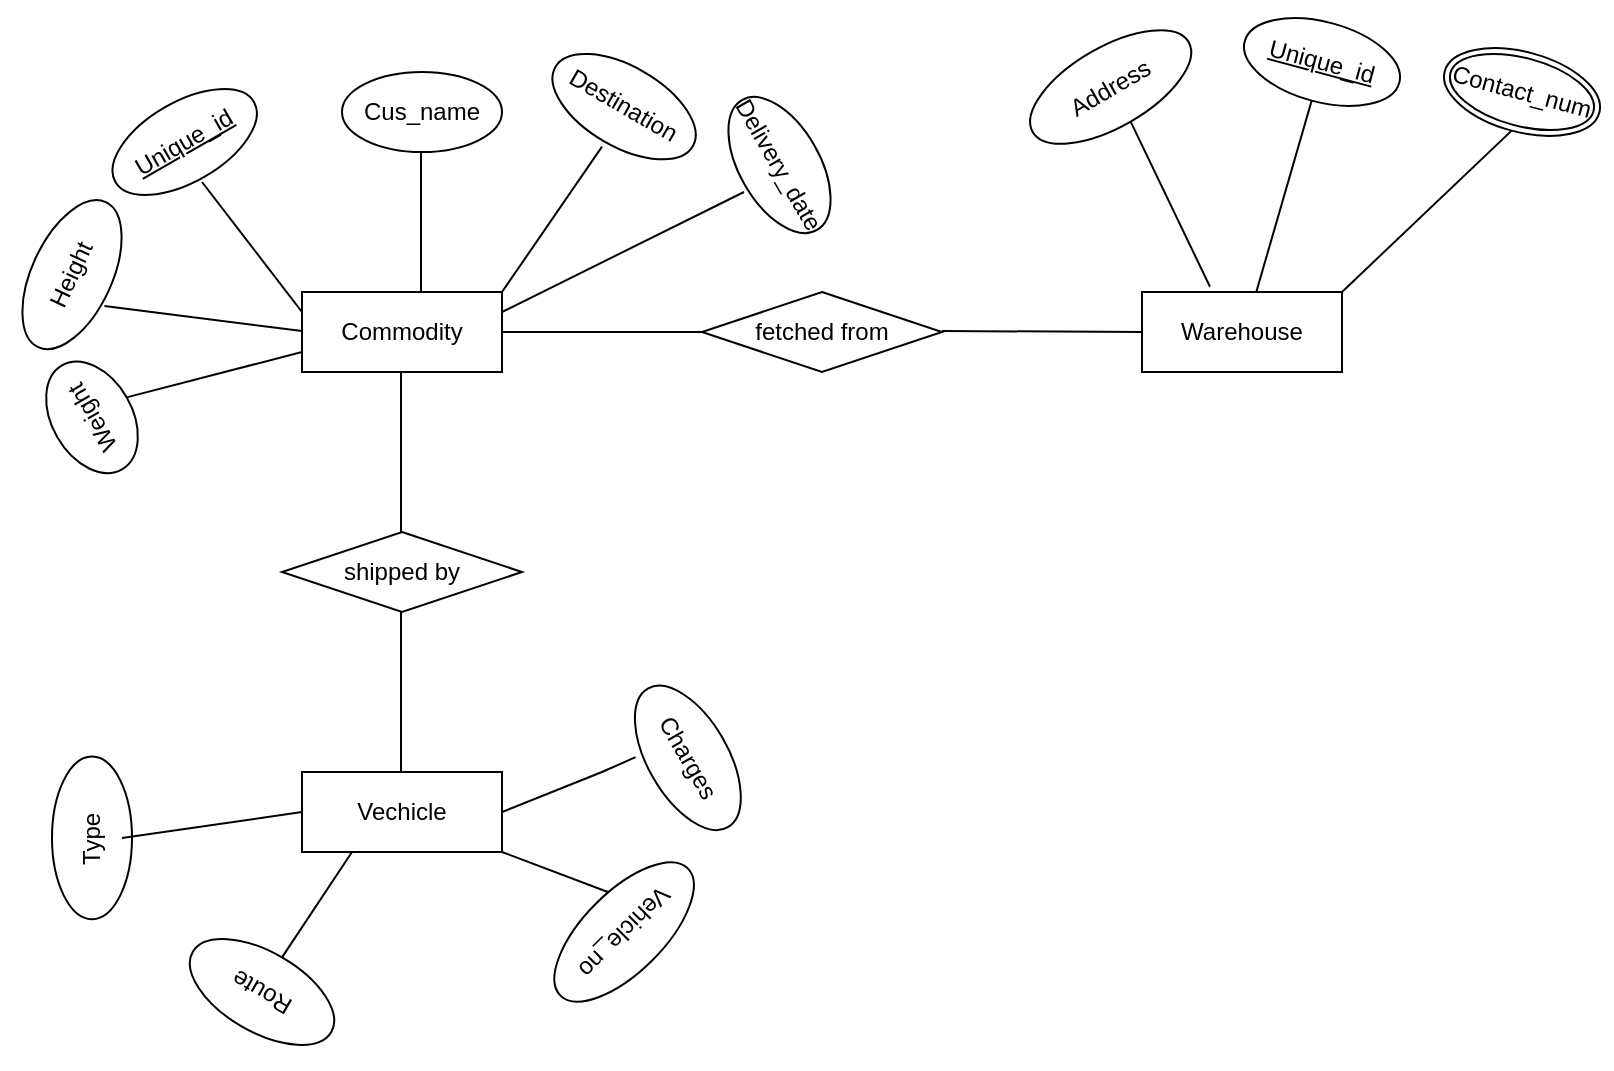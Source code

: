 <mxfile version="16.5.6" type="github">
  <diagram id="iHON5WT4dPEAm0Z7nhtU" name="Page-1">
    <mxGraphModel dx="1038" dy="539" grid="1" gridSize="10" guides="1" tooltips="1" connect="1" arrows="1" fold="1" page="1" pageScale="1" pageWidth="850" pageHeight="1100" math="0" shadow="0">
      <root>
        <mxCell id="0" />
        <mxCell id="1" parent="0" />
        <mxCell id="KzEzhrgIC2hYX9I4tOmi-1" value="Commodity" style="whiteSpace=wrap;html=1;align=center;" vertex="1" parent="1">
          <mxGeometry x="180" y="160" width="100" height="40" as="geometry" />
        </mxCell>
        <mxCell id="KzEzhrgIC2hYX9I4tOmi-2" value="fetched from" style="shape=rhombus;perimeter=rhombusPerimeter;whiteSpace=wrap;html=1;align=center;" vertex="1" parent="1">
          <mxGeometry x="380" y="160" width="120" height="40" as="geometry" />
        </mxCell>
        <mxCell id="KzEzhrgIC2hYX9I4tOmi-3" value="Warehouse" style="whiteSpace=wrap;html=1;align=center;" vertex="1" parent="1">
          <mxGeometry x="600" y="160" width="100" height="40" as="geometry" />
        </mxCell>
        <mxCell id="KzEzhrgIC2hYX9I4tOmi-4" value="shipped by" style="shape=rhombus;perimeter=rhombusPerimeter;whiteSpace=wrap;html=1;align=center;" vertex="1" parent="1">
          <mxGeometry x="170" y="280" width="120" height="40" as="geometry" />
        </mxCell>
        <mxCell id="KzEzhrgIC2hYX9I4tOmi-5" value="Vechicle" style="whiteSpace=wrap;html=1;align=center;" vertex="1" parent="1">
          <mxGeometry x="180" y="400" width="100" height="40" as="geometry" />
        </mxCell>
        <mxCell id="KzEzhrgIC2hYX9I4tOmi-6" value="Unique_id" style="ellipse;whiteSpace=wrap;html=1;align=center;fontStyle=4;rotation=-30;" vertex="1" parent="1">
          <mxGeometry x="81.34" y="65" width="80" height="40" as="geometry" />
        </mxCell>
        <mxCell id="KzEzhrgIC2hYX9I4tOmi-10" value="Cus_name" style="ellipse;whiteSpace=wrap;html=1;align=center;" vertex="1" parent="1">
          <mxGeometry x="200" y="50" width="80" height="40" as="geometry" />
        </mxCell>
        <mxCell id="KzEzhrgIC2hYX9I4tOmi-11" value="" style="endArrow=none;html=1;rounded=0;" edge="1" parent="1">
          <mxGeometry relative="1" as="geometry">
            <mxPoint x="280" y="180" as="sourcePoint" />
            <mxPoint x="380" y="180" as="targetPoint" />
          </mxGeometry>
        </mxCell>
        <mxCell id="KzEzhrgIC2hYX9I4tOmi-13" value="" style="endArrow=none;html=1;rounded=0;" edge="1" parent="1">
          <mxGeometry relative="1" as="geometry">
            <mxPoint x="500" y="179.5" as="sourcePoint" />
            <mxPoint x="600" y="180" as="targetPoint" />
          </mxGeometry>
        </mxCell>
        <mxCell id="KzEzhrgIC2hYX9I4tOmi-18" value="" style="endArrow=none;html=1;rounded=0;entryX=0.495;entryY=1;entryDx=0;entryDy=0;entryPerimeter=0;" edge="1" parent="1" target="KzEzhrgIC2hYX9I4tOmi-1">
          <mxGeometry relative="1" as="geometry">
            <mxPoint x="229.5" y="280" as="sourcePoint" />
            <mxPoint x="229.5" y="210" as="targetPoint" />
            <Array as="points">
              <mxPoint x="229.5" y="250" />
            </Array>
          </mxGeometry>
        </mxCell>
        <mxCell id="KzEzhrgIC2hYX9I4tOmi-19" value="" style="endArrow=none;html=1;rounded=0;" edge="1" parent="1">
          <mxGeometry relative="1" as="geometry">
            <mxPoint x="229.5" y="320" as="sourcePoint" />
            <mxPoint x="229.5" y="400" as="targetPoint" />
          </mxGeometry>
        </mxCell>
        <mxCell id="KzEzhrgIC2hYX9I4tOmi-20" value="" style="endArrow=none;html=1;rounded=0;entryX=0;entryY=0.25;entryDx=0;entryDy=0;" edge="1" parent="1" target="KzEzhrgIC2hYX9I4tOmi-1">
          <mxGeometry relative="1" as="geometry">
            <mxPoint x="130" y="105" as="sourcePoint" />
            <mxPoint x="180" y="155" as="targetPoint" />
          </mxGeometry>
        </mxCell>
        <mxCell id="KzEzhrgIC2hYX9I4tOmi-21" value="" style="endArrow=none;html=1;rounded=0;" edge="1" parent="1">
          <mxGeometry relative="1" as="geometry">
            <mxPoint x="239.5" y="90" as="sourcePoint" />
            <mxPoint x="239.5" y="160" as="targetPoint" />
          </mxGeometry>
        </mxCell>
        <mxCell id="KzEzhrgIC2hYX9I4tOmi-22" value="Contact_num" style="ellipse;shape=doubleEllipse;margin=3;whiteSpace=wrap;html=1;align=center;direction=west;rotation=15;" vertex="1" parent="1">
          <mxGeometry x="750" y="40" width="80" height="40" as="geometry" />
        </mxCell>
        <mxCell id="KzEzhrgIC2hYX9I4tOmi-23" value="" style="endArrow=none;html=1;rounded=0;entryX=0.5;entryY=0;entryDx=0;entryDy=0;exitX=1;exitY=0;exitDx=0;exitDy=0;" edge="1" parent="1" source="KzEzhrgIC2hYX9I4tOmi-3" target="KzEzhrgIC2hYX9I4tOmi-22">
          <mxGeometry relative="1" as="geometry">
            <mxPoint x="269" y="156" as="sourcePoint" />
            <mxPoint x="360" y="100" as="targetPoint" />
          </mxGeometry>
        </mxCell>
        <mxCell id="KzEzhrgIC2hYX9I4tOmi-25" value="Destination" style="ellipse;whiteSpace=wrap;html=1;align=center;rotation=30;" vertex="1" parent="1">
          <mxGeometry x="301.38" y="47.33" width="79.33" height="40" as="geometry" />
        </mxCell>
        <mxCell id="KzEzhrgIC2hYX9I4tOmi-26" value="" style="endArrow=none;html=1;rounded=0;exitX=1;exitY=0;exitDx=0;exitDy=0;" edge="1" parent="1" source="KzEzhrgIC2hYX9I4tOmi-1">
          <mxGeometry relative="1" as="geometry">
            <mxPoint x="210" y="127.33" as="sourcePoint" />
            <mxPoint x="330" y="87.33" as="targetPoint" />
          </mxGeometry>
        </mxCell>
        <mxCell id="KzEzhrgIC2hYX9I4tOmi-27" value="Height" style="ellipse;whiteSpace=wrap;html=1;align=center;rotation=-65;" vertex="1" parent="1">
          <mxGeometry x="25" y="131.34" width="80" height="40" as="geometry" />
        </mxCell>
        <mxCell id="KzEzhrgIC2hYX9I4tOmi-28" value="" style="endArrow=none;html=1;rounded=0;exitX=0.408;exitY=1.033;exitDx=0;exitDy=0;exitPerimeter=0;" edge="1" parent="1" source="KzEzhrgIC2hYX9I4tOmi-27">
          <mxGeometry relative="1" as="geometry">
            <mxPoint x="70" y="179.5" as="sourcePoint" />
            <mxPoint x="180" y="179.5" as="targetPoint" />
          </mxGeometry>
        </mxCell>
        <mxCell id="KzEzhrgIC2hYX9I4tOmi-29" value="Weight" style="ellipse;whiteSpace=wrap;html=1;align=center;rotation=-120;" vertex="1" parent="1">
          <mxGeometry x="45" y="202.68" width="60" height="40" as="geometry" />
        </mxCell>
        <mxCell id="KzEzhrgIC2hYX9I4tOmi-30" value="" style="endArrow=none;html=1;rounded=0;entryX=0;entryY=0.75;entryDx=0;entryDy=0;exitX=0.5;exitY=1;exitDx=0;exitDy=0;" edge="1" parent="1" source="KzEzhrgIC2hYX9I4tOmi-29" target="KzEzhrgIC2hYX9I4tOmi-1">
          <mxGeometry relative="1" as="geometry">
            <mxPoint x="100" y="220" as="sourcePoint" />
            <mxPoint x="190" y="202.68" as="targetPoint" />
          </mxGeometry>
        </mxCell>
        <mxCell id="KzEzhrgIC2hYX9I4tOmi-32" value="Delivery_date" style="ellipse;whiteSpace=wrap;html=1;align=center;rotation=60;" vertex="1" parent="1">
          <mxGeometry x="381.25" y="76.5" width="75" height="40" as="geometry" />
        </mxCell>
        <mxCell id="KzEzhrgIC2hYX9I4tOmi-33" value="" style="endArrow=none;html=1;rounded=0;exitX=1;exitY=0.25;exitDx=0;exitDy=0;" edge="1" parent="1" source="KzEzhrgIC2hYX9I4tOmi-1">
          <mxGeometry relative="1" as="geometry">
            <mxPoint x="281.05" y="156.5" as="sourcePoint" />
            <mxPoint x="401" y="110" as="targetPoint" />
          </mxGeometry>
        </mxCell>
        <mxCell id="KzEzhrgIC2hYX9I4tOmi-34" value="Unique_id" style="ellipse;whiteSpace=wrap;html=1;align=center;fontStyle=4;rotation=15;" vertex="1" parent="1">
          <mxGeometry x="650.001" y="25.001" width="80" height="40" as="geometry" />
        </mxCell>
        <mxCell id="KzEzhrgIC2hYX9I4tOmi-37" value="" style="endArrow=none;html=1;rounded=0;entryX=0.5;entryY=1;entryDx=0;entryDy=0;exitX=0.572;exitY=-0.005;exitDx=0;exitDy=0;exitPerimeter=0;" edge="1" parent="1" source="KzEzhrgIC2hYX9I4tOmi-3" target="KzEzhrgIC2hYX9I4tOmi-34">
          <mxGeometry relative="1" as="geometry">
            <mxPoint x="660" y="150" as="sourcePoint" />
            <mxPoint x="700" y="105" as="targetPoint" />
          </mxGeometry>
        </mxCell>
        <mxCell id="KzEzhrgIC2hYX9I4tOmi-38" value="Address" style="ellipse;whiteSpace=wrap;html=1;align=center;rotation=-30;" vertex="1" parent="1">
          <mxGeometry x="539.33" y="37.5" width="90" height="40" as="geometry" />
        </mxCell>
        <mxCell id="KzEzhrgIC2hYX9I4tOmi-39" value="" style="endArrow=none;html=1;rounded=0;entryX=0.34;entryY=-0.065;entryDx=0;entryDy=0;entryPerimeter=0;exitX=0.5;exitY=1;exitDx=0;exitDy=0;" edge="1" parent="1" source="KzEzhrgIC2hYX9I4tOmi-38" target="KzEzhrgIC2hYX9I4tOmi-3">
          <mxGeometry relative="1" as="geometry">
            <mxPoint x="510" y="116.5" as="sourcePoint" />
            <mxPoint x="670" y="116.5" as="targetPoint" />
          </mxGeometry>
        </mxCell>
        <mxCell id="KzEzhrgIC2hYX9I4tOmi-40" value="Charges" style="ellipse;whiteSpace=wrap;html=1;align=center;rotation=60;" vertex="1" parent="1">
          <mxGeometry x="332.93" y="372.93" width="80" height="40" as="geometry" />
        </mxCell>
        <mxCell id="KzEzhrgIC2hYX9I4tOmi-41" value="Vehicle_no" style="ellipse;whiteSpace=wrap;html=1;align=center;rotation=-225;" vertex="1" parent="1">
          <mxGeometry x="296.05" y="460" width="90" height="40" as="geometry" />
        </mxCell>
        <mxCell id="KzEzhrgIC2hYX9I4tOmi-42" value="" style="endArrow=none;html=1;rounded=0;exitX=1;exitY=0.5;exitDx=0;exitDy=0;entryX=0.333;entryY=1.062;entryDx=0;entryDy=0;entryPerimeter=0;" edge="1" parent="1" source="KzEzhrgIC2hYX9I4tOmi-5" target="KzEzhrgIC2hYX9I4tOmi-40">
          <mxGeometry relative="1" as="geometry">
            <mxPoint x="250" y="400" as="sourcePoint" />
            <mxPoint x="350" y="400.5" as="targetPoint" />
            <Array as="points">
              <mxPoint x="330" y="400" />
            </Array>
          </mxGeometry>
        </mxCell>
        <mxCell id="KzEzhrgIC2hYX9I4tOmi-43" value="" style="endArrow=none;html=1;rounded=0;exitX=1;exitY=1;exitDx=0;exitDy=0;" edge="1" parent="1" source="KzEzhrgIC2hYX9I4tOmi-5">
          <mxGeometry relative="1" as="geometry">
            <mxPoint x="222.93" y="460" as="sourcePoint" />
            <mxPoint x="332.93" y="460" as="targetPoint" />
          </mxGeometry>
        </mxCell>
        <mxCell id="KzEzhrgIC2hYX9I4tOmi-44" value="Type" style="ellipse;whiteSpace=wrap;html=1;align=center;rotation=-90;" vertex="1" parent="1">
          <mxGeometry x="34.33" y="412.93" width="81.34" height="40" as="geometry" />
        </mxCell>
        <mxCell id="KzEzhrgIC2hYX9I4tOmi-45" value="" style="endArrow=none;html=1;rounded=0;entryX=0;entryY=0.5;entryDx=0;entryDy=0;" edge="1" parent="1" target="KzEzhrgIC2hYX9I4tOmi-5">
          <mxGeometry relative="1" as="geometry">
            <mxPoint x="90" y="433" as="sourcePoint" />
            <mxPoint x="241.34" y="430" as="targetPoint" />
          </mxGeometry>
        </mxCell>
        <mxCell id="KzEzhrgIC2hYX9I4tOmi-46" value="Route" style="ellipse;whiteSpace=wrap;html=1;align=center;rotation=-150;" vertex="1" parent="1">
          <mxGeometry x="120" y="490" width="80" height="40" as="geometry" />
        </mxCell>
        <mxCell id="KzEzhrgIC2hYX9I4tOmi-47" value="" style="endArrow=none;html=1;rounded=0;exitX=0.25;exitY=1;exitDx=0;exitDy=0;entryX=0.5;entryY=1;entryDx=0;entryDy=0;" edge="1" parent="1" source="KzEzhrgIC2hYX9I4tOmi-5" target="KzEzhrgIC2hYX9I4tOmi-46">
          <mxGeometry relative="1" as="geometry">
            <mxPoint x="140" y="470" as="sourcePoint" />
            <mxPoint x="230" y="470" as="targetPoint" />
          </mxGeometry>
        </mxCell>
      </root>
    </mxGraphModel>
  </diagram>
</mxfile>

